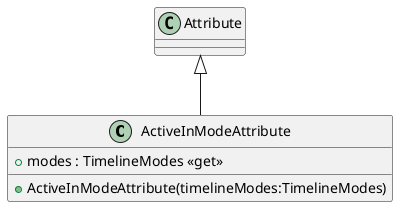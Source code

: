 @startuml
class ActiveInModeAttribute {
    + modes : TimelineModes <<get>>
    + ActiveInModeAttribute(timelineModes:TimelineModes)
}
Attribute <|-- ActiveInModeAttribute
@enduml
